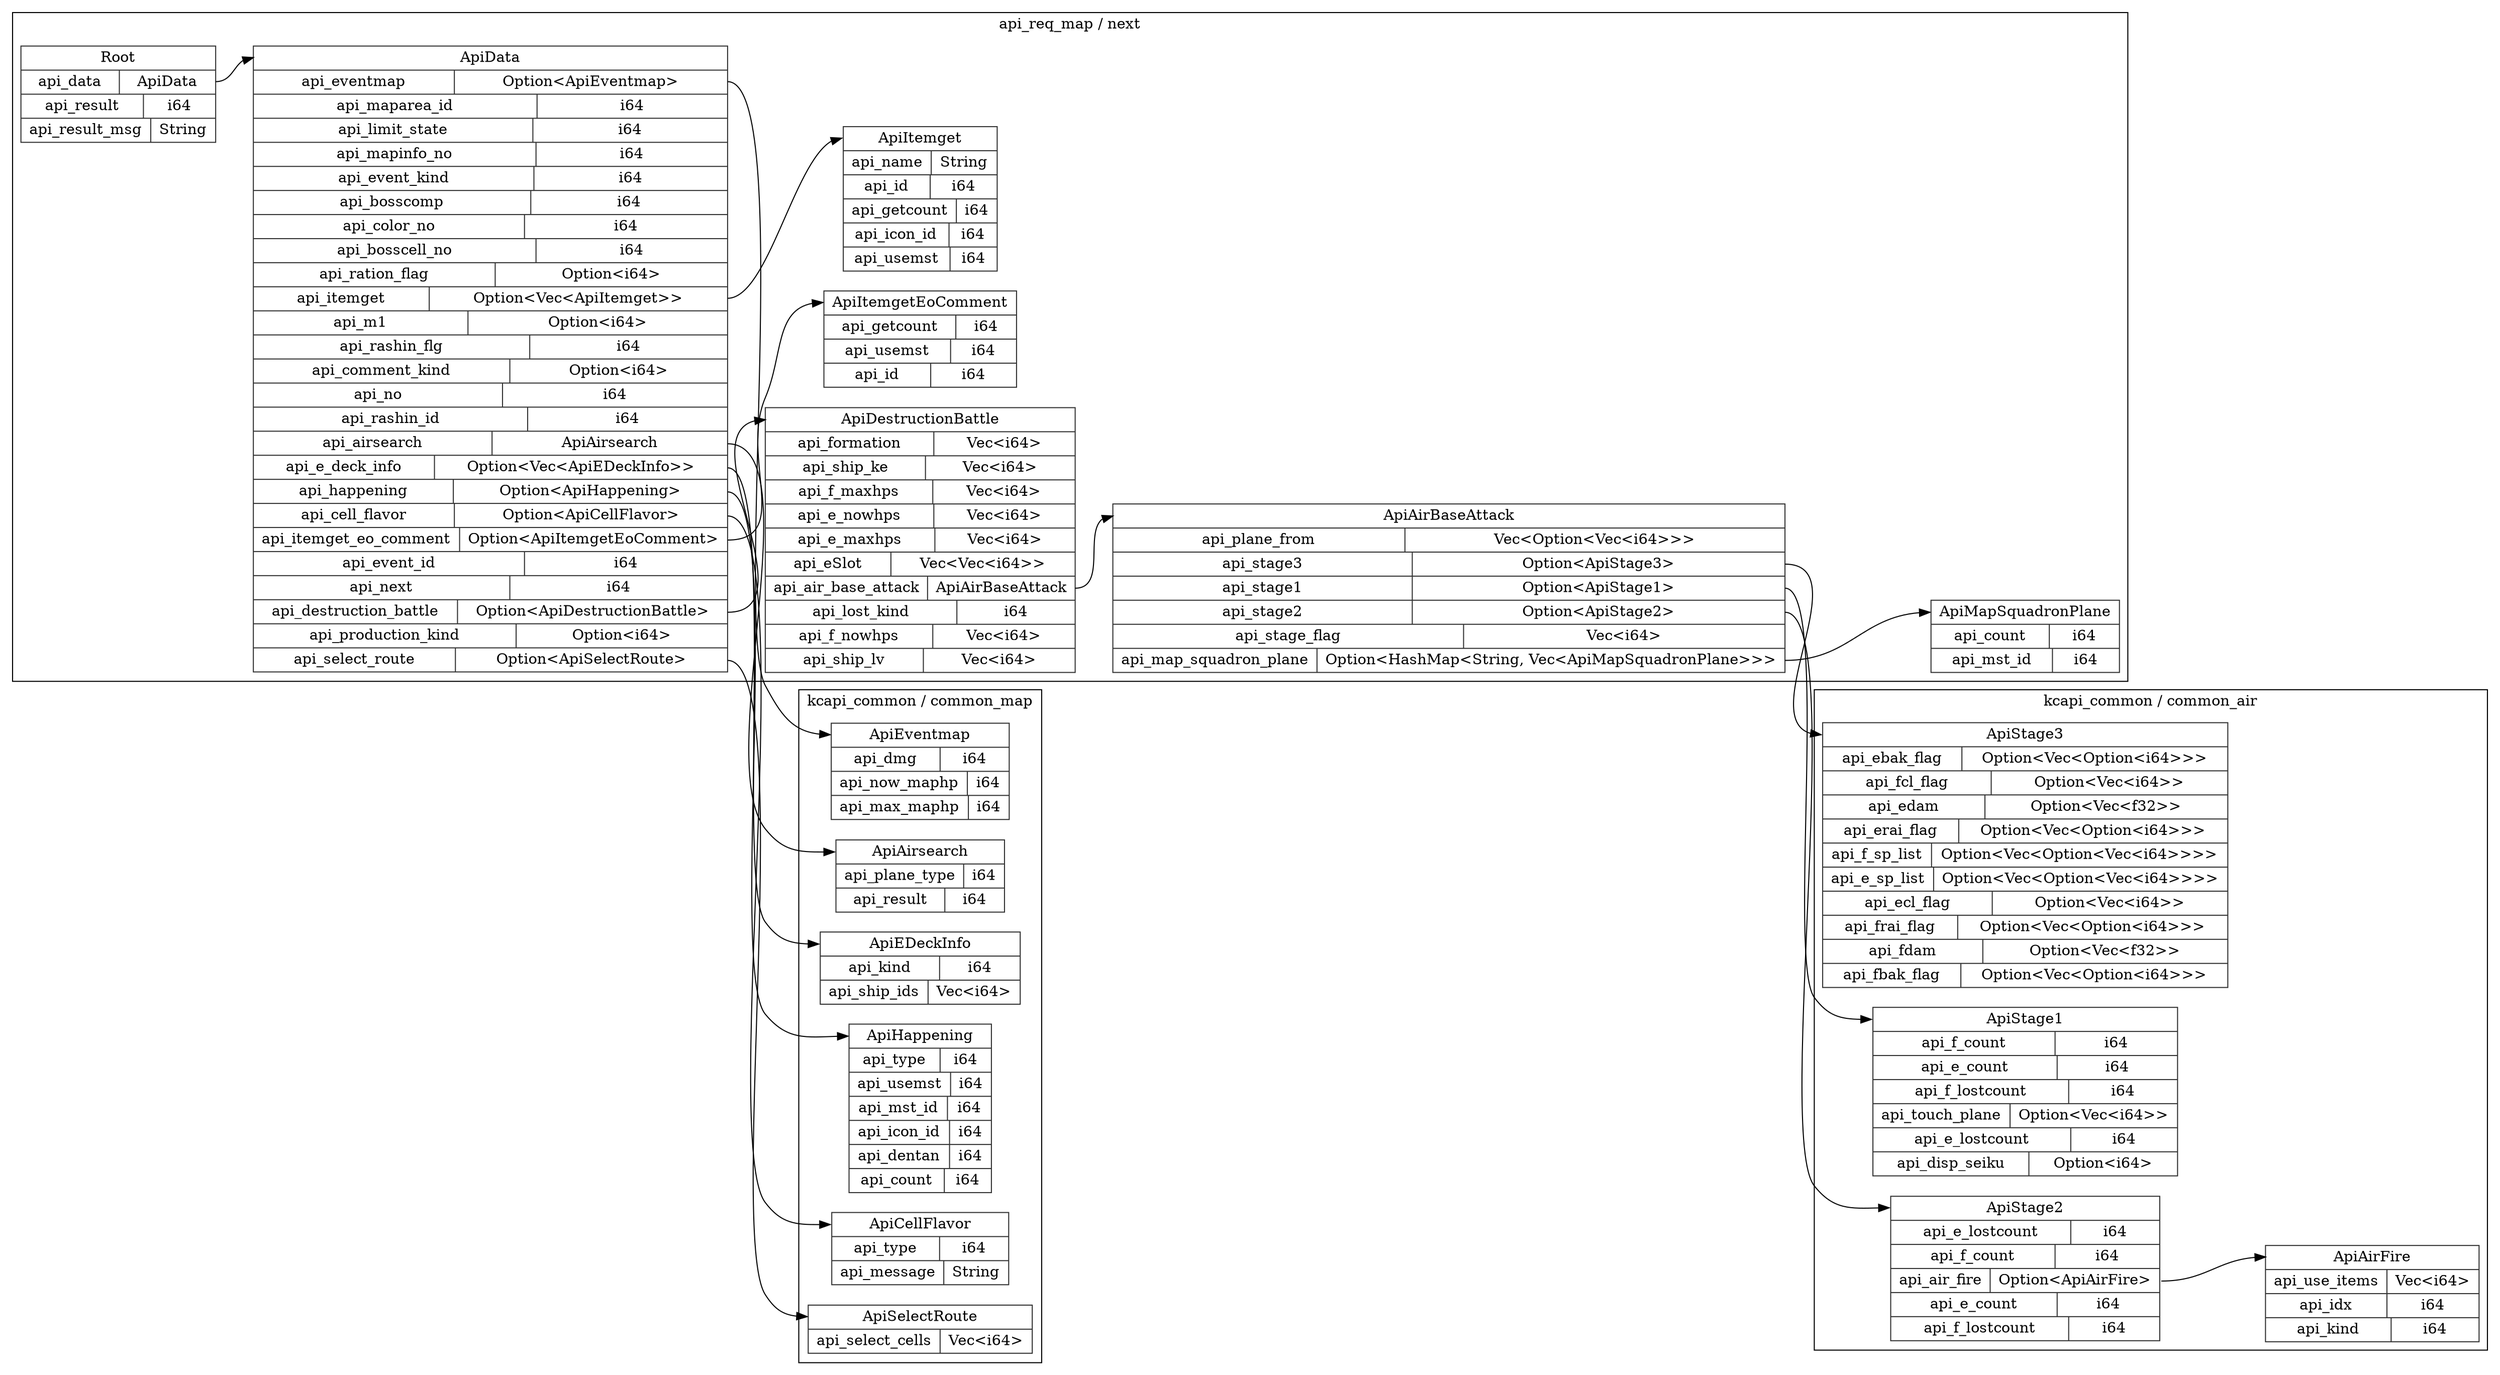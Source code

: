 digraph {
  rankdir=LR;
  subgraph cluster_0 {
    label="api_req_map / next";
    node [style="filled", color=white, style="solid", color=gray20];
    api_req_map__next__ApiData [label="<ApiData> ApiData  | { api_eventmap | <api_eventmap> Option\<ApiEventmap\> } | { api_maparea_id | <api_maparea_id> i64 } | { api_limit_state | <api_limit_state> i64 } | { api_mapinfo_no | <api_mapinfo_no> i64 } | { api_event_kind | <api_event_kind> i64 } | { api_bosscomp | <api_bosscomp> i64 } | { api_color_no | <api_color_no> i64 } | { api_bosscell_no | <api_bosscell_no> i64 } | { api_ration_flag | <api_ration_flag> Option\<i64\> } | { api_itemget | <api_itemget> Option\<Vec\<ApiItemget\>\> } | { api_m1 | <api_m1> Option\<i64\> } | { api_rashin_flg | <api_rashin_flg> i64 } | { api_comment_kind | <api_comment_kind> Option\<i64\> } | { api_no | <api_no> i64 } | { api_rashin_id | <api_rashin_id> i64 } | { api_airsearch | <api_airsearch> ApiAirsearch } | { api_e_deck_info | <api_e_deck_info> Option\<Vec\<ApiEDeckInfo\>\> } | { api_happening | <api_happening> Option\<ApiHappening\> } | { api_cell_flavor | <api_cell_flavor> Option\<ApiCellFlavor\> } | { api_itemget_eo_comment | <api_itemget_eo_comment> Option\<ApiItemgetEoComment\> } | { api_event_id | <api_event_id> i64 } | { api_next | <api_next> i64 } | { api_destruction_battle | <api_destruction_battle> Option\<ApiDestructionBattle\> } | { api_production_kind | <api_production_kind> Option\<i64\> } | { api_select_route | <api_select_route> Option\<ApiSelectRoute\> }", shape=record];
    api_req_map__next__ApiItemget;
    api_req_map__next__ApiData:api_itemget:e -> api_req_map__next__ApiItemget:ApiItemget:w;
    api_req_map__next__ApiItemgetEoComment;
    api_req_map__next__ApiData:api_itemget_eo_comment:e -> api_req_map__next__ApiItemgetEoComment:ApiItemgetEoComment:w;
    api_req_map__next__ApiDestructionBattle;
    api_req_map__next__ApiData:api_destruction_battle:e -> api_req_map__next__ApiDestructionBattle:ApiDestructionBattle:w;
    api_req_map__next__Root [label="<Root> Root  | { api_data | <api_data> ApiData } | { api_result | <api_result> i64 } | { api_result_msg | <api_result_msg> String }", shape=record];
    api_req_map__next__Root:api_data:e -> api_req_map__next__ApiData:ApiData:w;
    api_req_map__next__ApiAirBaseAttack [label="<ApiAirBaseAttack> ApiAirBaseAttack  | { api_plane_from | <api_plane_from> Vec\<Option\<Vec\<i64\>\>\> } | { api_stage3 | <api_stage3> Option\<ApiStage3\> } | { api_stage1 | <api_stage1> Option\<ApiStage1\> } | { api_stage2 | <api_stage2> Option\<ApiStage2\> } | { api_stage_flag | <api_stage_flag> Vec\<i64\> } | { api_map_squadron_plane | <api_map_squadron_plane> Option\<HashMap\<String, Vec\<ApiMapSquadronPlane\>\>\> }", shape=record];
    api_req_map__next__ApiMapSquadronPlane;
    api_req_map__next__ApiAirBaseAttack:api_map_squadron_plane:e -> api_req_map__next__ApiMapSquadronPlane:ApiMapSquadronPlane:w;
    api_req_map__next__ApiMapSquadronPlane [label="<ApiMapSquadronPlane> ApiMapSquadronPlane  | { api_count | <api_count> i64 } | { api_mst_id | <api_mst_id> i64 }", shape=record];
    api_req_map__next__ApiDestructionBattle [label="<ApiDestructionBattle> ApiDestructionBattle  | { api_formation | <api_formation> Vec\<i64\> } | { api_ship_ke | <api_ship_ke> Vec\<i64\> } | { api_f_maxhps | <api_f_maxhps> Vec\<i64\> } | { api_e_nowhps | <api_e_nowhps> Vec\<i64\> } | { api_e_maxhps | <api_e_maxhps> Vec\<i64\> } | { api_eSlot | <api_eSlot> Vec\<Vec\<i64\>\> } | { api_air_base_attack | <api_air_base_attack> ApiAirBaseAttack } | { api_lost_kind | <api_lost_kind> i64 } | { api_f_nowhps | <api_f_nowhps> Vec\<i64\> } | { api_ship_lv | <api_ship_lv> Vec\<i64\> }", shape=record];
    api_req_map__next__ApiDestructionBattle:api_air_base_attack:e -> api_req_map__next__ApiAirBaseAttack:ApiAirBaseAttack:w;
    api_req_map__next__ApiItemget [label="<ApiItemget> ApiItemget  | { api_name | <api_name> String } | { api_id | <api_id> i64 } | { api_getcount | <api_getcount> i64 } | { api_icon_id | <api_icon_id> i64 } | { api_usemst | <api_usemst> i64 }", shape=record];
    api_req_map__next__ApiItemgetEoComment [label="<ApiItemgetEoComment> ApiItemgetEoComment  | { api_getcount | <api_getcount> i64 } | { api_usemst | <api_usemst> i64 } | { api_id | <api_id> i64 }", shape=record];
  }
  subgraph cluster_1 {
    label="kcapi_common / common_map";
    node [style="filled", color=white, style="solid", color=gray20];
    kcapi_common__common_map__ApiEventmap [label="<ApiEventmap> ApiEventmap  | { api_dmg | <api_dmg> i64 } | { api_now_maphp | <api_now_maphp> i64 } | { api_max_maphp | <api_max_maphp> i64 }", shape=record];
    kcapi_common__common_map__ApiAirsearch [label="<ApiAirsearch> ApiAirsearch  | { api_plane_type | <api_plane_type> i64 } | { api_result | <api_result> i64 }", shape=record];
    kcapi_common__common_map__ApiEDeckInfo [label="<ApiEDeckInfo> ApiEDeckInfo  | { api_kind | <api_kind> i64 } | { api_ship_ids | <api_ship_ids> Vec\<i64\> }", shape=record];
    kcapi_common__common_map__ApiHappening [label="<ApiHappening> ApiHappening  | { api_type | <api_type> i64 } | { api_usemst | <api_usemst> i64 } | { api_mst_id | <api_mst_id> i64 } | { api_icon_id | <api_icon_id> i64 } | { api_dentan | <api_dentan> i64 } | { api_count | <api_count> i64 }", shape=record];
    kcapi_common__common_map__ApiCellFlavor [label="<ApiCellFlavor> ApiCellFlavor  | { api_type | <api_type> i64 } | { api_message | <api_message> String }", shape=record];
    kcapi_common__common_map__ApiSelectRoute [label="<ApiSelectRoute> ApiSelectRoute  | { api_select_cells | <api_select_cells> Vec\<i64\> }", shape=record];
  }
  subgraph cluster_2 {
    label="kcapi_common / common_air";
    node [style="filled", color=white, style="solid", color=gray20];
    kcapi_common__common_air__ApiStage3 [label="<ApiStage3> ApiStage3  | { api_ebak_flag | <api_ebak_flag> Option\<Vec\<Option\<i64\>\>\> } | { api_fcl_flag | <api_fcl_flag> Option\<Vec\<i64\>\> } | { api_edam | <api_edam> Option\<Vec\<f32\>\> } | { api_erai_flag | <api_erai_flag> Option\<Vec\<Option\<i64\>\>\> } | { api_f_sp_list | <api_f_sp_list> Option\<Vec\<Option\<Vec\<i64\>\>\>\> } | { api_e_sp_list | <api_e_sp_list> Option\<Vec\<Option\<Vec\<i64\>\>\>\> } | { api_ecl_flag | <api_ecl_flag> Option\<Vec\<i64\>\> } | { api_frai_flag | <api_frai_flag> Option\<Vec\<Option\<i64\>\>\> } | { api_fdam | <api_fdam> Option\<Vec\<f32\>\> } | { api_fbak_flag | <api_fbak_flag> Option\<Vec\<Option\<i64\>\>\> }", shape=record];
    kcapi_common__common_air__ApiStage1 [label="<ApiStage1> ApiStage1  | { api_f_count | <api_f_count> i64 } | { api_e_count | <api_e_count> i64 } | { api_f_lostcount | <api_f_lostcount> i64 } | { api_touch_plane | <api_touch_plane> Option\<Vec\<i64\>\> } | { api_e_lostcount | <api_e_lostcount> i64 } | { api_disp_seiku | <api_disp_seiku> Option\<i64\> }", shape=record];
    kcapi_common__common_air__ApiStage2 [label="<ApiStage2> ApiStage2  | { api_e_lostcount | <api_e_lostcount> i64 } | { api_f_count | <api_f_count> i64 } | { api_air_fire | <api_air_fire> Option\<ApiAirFire\> } | { api_e_count | <api_e_count> i64 } | { api_f_lostcount | <api_f_lostcount> i64 }", shape=record];
    kcapi_common__common_air__ApiAirFire;
    kcapi_common__common_air__ApiStage2:api_air_fire:e -> kcapi_common__common_air__ApiAirFire:ApiAirFire:w;
    kcapi_common__common_air__ApiAirFire [label="<ApiAirFire> ApiAirFire  | { api_use_items | <api_use_items> Vec\<i64\> } | { api_idx | <api_idx> i64 } | { api_kind | <api_kind> i64 }", shape=record];
  }
  api_req_map__next__ApiData:api_eventmap:e -> kcapi_common__common_map__ApiEventmap:ApiEventmap:w;
  api_req_map__next__ApiData:api_airsearch:e -> kcapi_common__common_map__ApiAirsearch:ApiAirsearch:w;
  api_req_map__next__ApiData:api_e_deck_info:e -> kcapi_common__common_map__ApiEDeckInfo:ApiEDeckInfo:w;
  api_req_map__next__ApiData:api_happening:e -> kcapi_common__common_map__ApiHappening:ApiHappening:w;
  api_req_map__next__ApiData:api_cell_flavor:e -> kcapi_common__common_map__ApiCellFlavor:ApiCellFlavor:w;
  api_req_map__next__ApiData:api_select_route:e -> kcapi_common__common_map__ApiSelectRoute:ApiSelectRoute:w;
  api_req_map__next__ApiAirBaseAttack:api_stage3:e -> kcapi_common__common_air__ApiStage3:ApiStage3:w;
  api_req_map__next__ApiAirBaseAttack:api_stage1:e -> kcapi_common__common_air__ApiStage1:ApiStage1:w;
  api_req_map__next__ApiAirBaseAttack:api_stage2:e -> kcapi_common__common_air__ApiStage2:ApiStage2:w;
}
